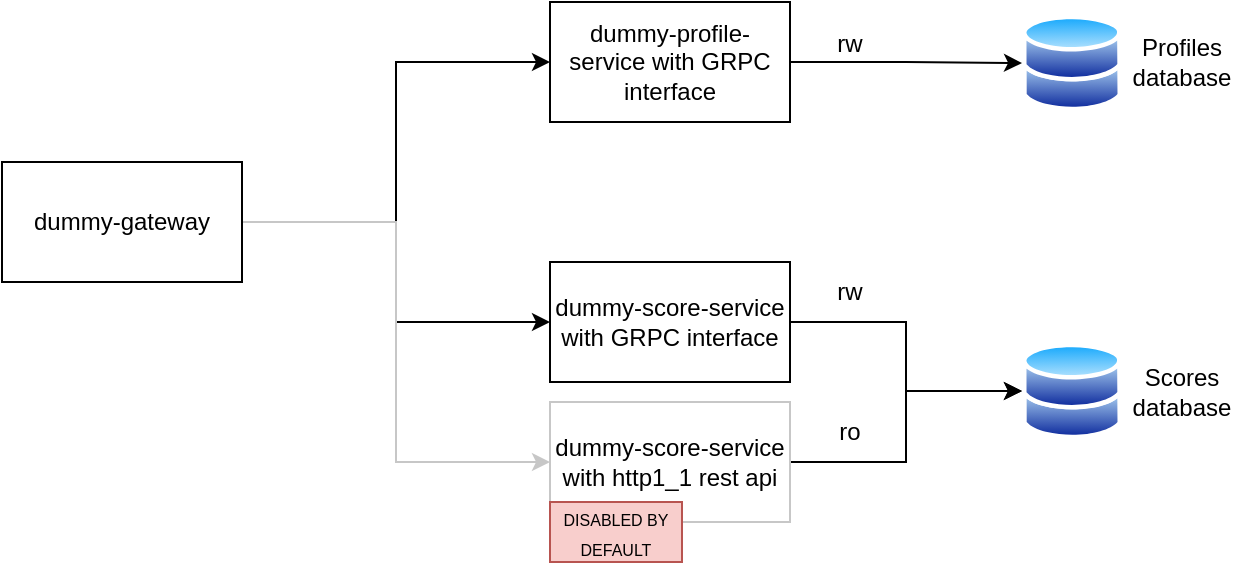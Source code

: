 <mxfile version="21.7.5" type="device">
  <diagram name="Strona-1" id="JkMr8bW5VNp0ibh6uTf7">
    <mxGraphModel dx="794" dy="432" grid="1" gridSize="10" guides="1" tooltips="1" connect="1" arrows="1" fold="1" page="1" pageScale="1" pageWidth="827" pageHeight="1169" math="0" shadow="0">
      <root>
        <mxCell id="0" />
        <mxCell id="1" parent="0" />
        <mxCell id="jEHFsaDNUyKxxi9SMjbP-7" style="edgeStyle=orthogonalEdgeStyle;rounded=0;orthogonalLoop=1;jettySize=auto;html=1;exitX=1;exitY=0.5;exitDx=0;exitDy=0;entryX=0;entryY=0.5;entryDx=0;entryDy=0;" parent="1" source="jEHFsaDNUyKxxi9SMjbP-1" target="jEHFsaDNUyKxxi9SMjbP-2" edge="1">
          <mxGeometry relative="1" as="geometry" />
        </mxCell>
        <mxCell id="jEHFsaDNUyKxxi9SMjbP-8" style="edgeStyle=orthogonalEdgeStyle;rounded=0;orthogonalLoop=1;jettySize=auto;html=1;exitX=1;exitY=0.5;exitDx=0;exitDy=0;entryX=0;entryY=0.5;entryDx=0;entryDy=0;" parent="1" source="jEHFsaDNUyKxxi9SMjbP-1" target="jEHFsaDNUyKxxi9SMjbP-3" edge="1">
          <mxGeometry relative="1" as="geometry" />
        </mxCell>
        <mxCell id="jEHFsaDNUyKxxi9SMjbP-9" style="edgeStyle=orthogonalEdgeStyle;rounded=0;orthogonalLoop=1;jettySize=auto;html=1;exitX=1;exitY=0.5;exitDx=0;exitDy=0;entryX=0;entryY=0.5;entryDx=0;entryDy=0;strokeColor=#C7C7C7;" parent="1" source="jEHFsaDNUyKxxi9SMjbP-1" target="jEHFsaDNUyKxxi9SMjbP-4" edge="1">
          <mxGeometry relative="1" as="geometry" />
        </mxCell>
        <mxCell id="jEHFsaDNUyKxxi9SMjbP-1" value="dummy-gateway" style="rounded=0;whiteSpace=wrap;html=1;" parent="1" vertex="1">
          <mxGeometry x="80" y="240" width="120" height="60" as="geometry" />
        </mxCell>
        <mxCell id="jEHFsaDNUyKxxi9SMjbP-12" style="edgeStyle=orthogonalEdgeStyle;rounded=0;orthogonalLoop=1;jettySize=auto;html=1;entryX=0;entryY=0.5;entryDx=0;entryDy=0;" parent="1" source="jEHFsaDNUyKxxi9SMjbP-2" target="jEHFsaDNUyKxxi9SMjbP-5" edge="1">
          <mxGeometry relative="1" as="geometry" />
        </mxCell>
        <mxCell id="jEHFsaDNUyKxxi9SMjbP-2" value="dummy-profile-service with GRPC interface" style="rounded=0;whiteSpace=wrap;html=1;" parent="1" vertex="1">
          <mxGeometry x="354" y="160" width="120" height="60" as="geometry" />
        </mxCell>
        <mxCell id="jEHFsaDNUyKxxi9SMjbP-10" style="edgeStyle=orthogonalEdgeStyle;rounded=0;orthogonalLoop=1;jettySize=auto;html=1;entryX=0;entryY=0.5;entryDx=0;entryDy=0;" parent="1" source="jEHFsaDNUyKxxi9SMjbP-3" target="jEHFsaDNUyKxxi9SMjbP-6" edge="1">
          <mxGeometry relative="1" as="geometry" />
        </mxCell>
        <mxCell id="jEHFsaDNUyKxxi9SMjbP-3" value="dummy-score-service with GRPC interface" style="rounded=0;whiteSpace=wrap;html=1;" parent="1" vertex="1">
          <mxGeometry x="354" y="290" width="120" height="60" as="geometry" />
        </mxCell>
        <mxCell id="jEHFsaDNUyKxxi9SMjbP-11" style="edgeStyle=orthogonalEdgeStyle;rounded=0;orthogonalLoop=1;jettySize=auto;html=1;entryX=0;entryY=0.5;entryDx=0;entryDy=0;" parent="1" source="jEHFsaDNUyKxxi9SMjbP-4" target="jEHFsaDNUyKxxi9SMjbP-6" edge="1">
          <mxGeometry relative="1" as="geometry" />
        </mxCell>
        <mxCell id="jEHFsaDNUyKxxi9SMjbP-4" value="dummy-score-service with http1_1 rest api" style="rounded=0;whiteSpace=wrap;html=1;strokeColor=#c7c7c7;" parent="1" vertex="1">
          <mxGeometry x="354" y="360" width="120" height="60" as="geometry" />
        </mxCell>
        <mxCell id="jEHFsaDNUyKxxi9SMjbP-5" value="" style="image;aspect=fixed;perimeter=ellipsePerimeter;html=1;align=center;shadow=0;dashed=0;spacingTop=3;image=img/lib/active_directory/databases.svg;" parent="1" vertex="1">
          <mxGeometry x="590" y="166" width="50" height="49" as="geometry" />
        </mxCell>
        <mxCell id="jEHFsaDNUyKxxi9SMjbP-6" value="" style="image;aspect=fixed;perimeter=ellipsePerimeter;html=1;align=center;shadow=0;dashed=0;spacingTop=3;image=img/lib/active_directory/databases.svg;" parent="1" vertex="1">
          <mxGeometry x="590" y="330" width="50" height="49" as="geometry" />
        </mxCell>
        <mxCell id="jEHFsaDNUyKxxi9SMjbP-13" value="rw" style="text;html=1;strokeColor=none;fillColor=none;align=center;verticalAlign=middle;whiteSpace=wrap;rounded=0;" parent="1" vertex="1">
          <mxGeometry x="474" y="166" width="60" height="30" as="geometry" />
        </mxCell>
        <mxCell id="jEHFsaDNUyKxxi9SMjbP-15" value="rw" style="text;html=1;strokeColor=none;fillColor=none;align=center;verticalAlign=middle;whiteSpace=wrap;rounded=0;" parent="1" vertex="1">
          <mxGeometry x="474" y="290" width="60" height="30" as="geometry" />
        </mxCell>
        <mxCell id="jEHFsaDNUyKxxi9SMjbP-16" value="ro" style="text;html=1;strokeColor=none;fillColor=none;align=center;verticalAlign=middle;whiteSpace=wrap;rounded=0;" parent="1" vertex="1">
          <mxGeometry x="474" y="360" width="60" height="30" as="geometry" />
        </mxCell>
        <mxCell id="jEHFsaDNUyKxxi9SMjbP-17" value="Scores database" style="text;html=1;strokeColor=none;fillColor=none;align=center;verticalAlign=middle;whiteSpace=wrap;rounded=0;" parent="1" vertex="1">
          <mxGeometry x="640" y="339.5" width="60" height="30" as="geometry" />
        </mxCell>
        <mxCell id="jEHFsaDNUyKxxi9SMjbP-18" value="Profiles database" style="text;html=1;strokeColor=none;fillColor=none;align=center;verticalAlign=middle;whiteSpace=wrap;rounded=0;" parent="1" vertex="1">
          <mxGeometry x="640" y="175" width="60" height="30" as="geometry" />
        </mxCell>
        <mxCell id="jEHFsaDNUyKxxi9SMjbP-19" value="&lt;font style=&quot;font-size: 8px;&quot;&gt;DISABLED BY DEFAULT&lt;/font&gt;" style="text;html=1;strokeColor=#b85450;fillColor=#f8cecc;align=center;verticalAlign=middle;whiteSpace=wrap;rounded=0;" parent="1" vertex="1">
          <mxGeometry x="354" y="410" width="66" height="30" as="geometry" />
        </mxCell>
      </root>
    </mxGraphModel>
  </diagram>
</mxfile>
